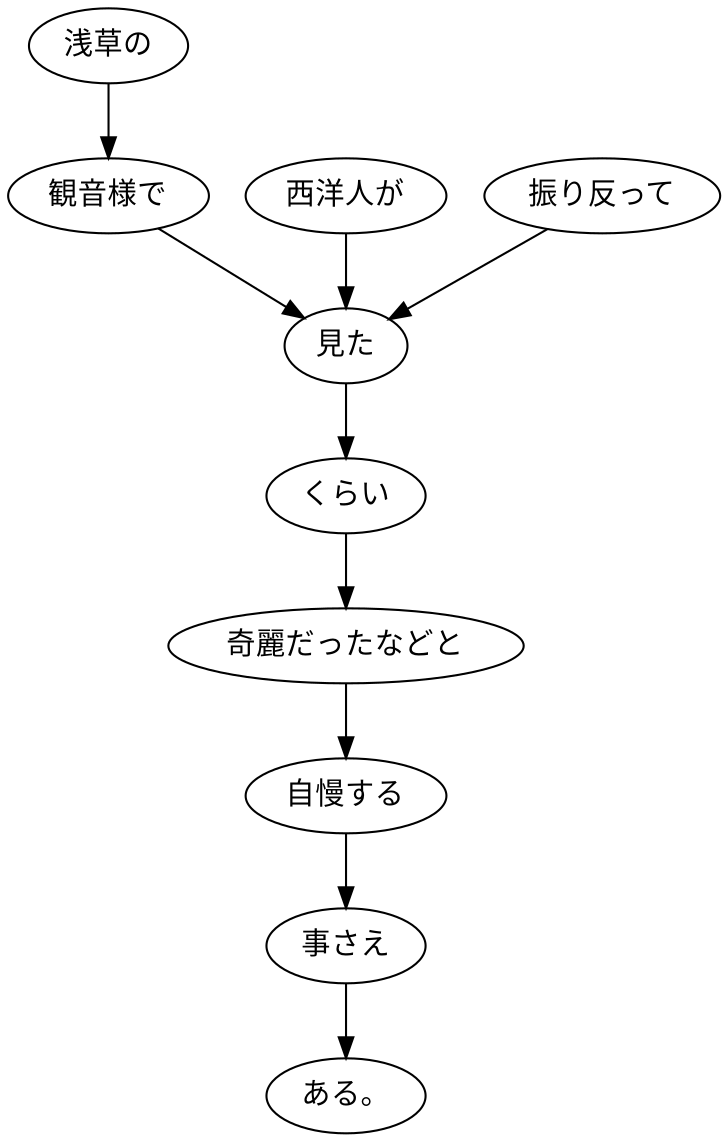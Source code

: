digraph graph5587 {
	node0 [label="浅草の"];
	node1 [label="観音様で"];
	node2 [label="西洋人が"];
	node3 [label="振り反って"];
	node4 [label="見た"];
	node5 [label="くらい"];
	node6 [label="奇麗だったなどと"];
	node7 [label="自慢する"];
	node8 [label="事さえ"];
	node9 [label="ある。"];
	node0 -> node1;
	node1 -> node4;
	node2 -> node4;
	node3 -> node4;
	node4 -> node5;
	node5 -> node6;
	node6 -> node7;
	node7 -> node8;
	node8 -> node9;
}
